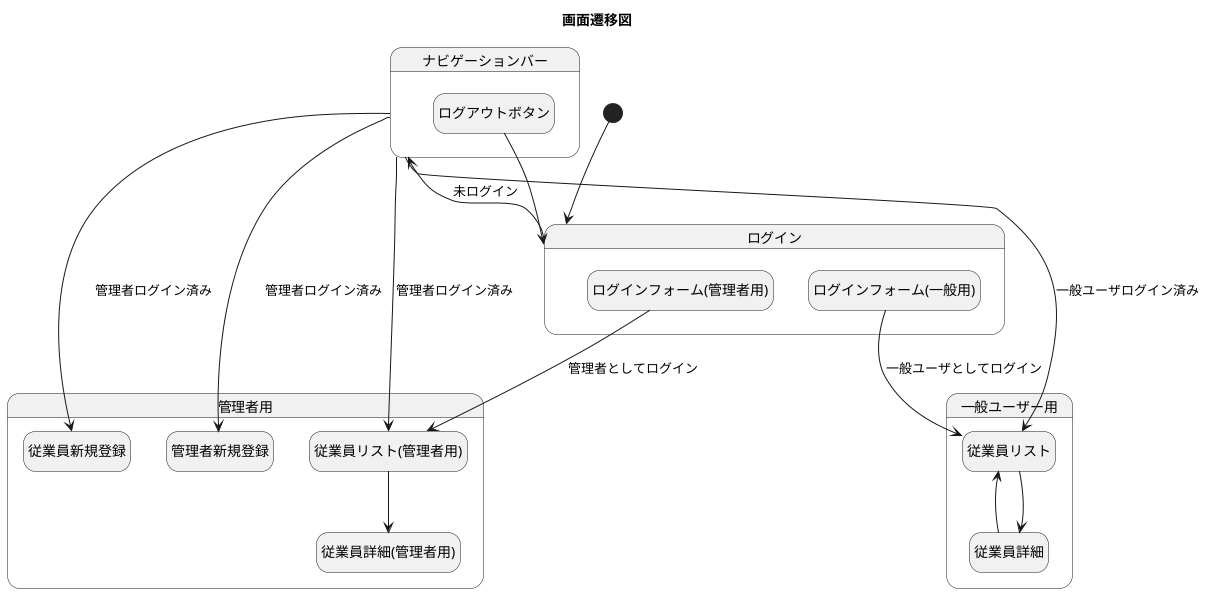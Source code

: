 @startuml 画面遷移図
title 画面遷移図
hide empty description
skinparam state {
  BackgroundColor<<MODAL>> orange
  BackgroundColor<<GLOBAL>> #cccccc
}
state "ナビゲーションバー" as nav {
  state "ログアウトボタン" as logout
}

state "ログイン" as login {
  state "ログインフォーム(一般用)" as loginEmpForm
  state "ログインフォーム(管理者用)" as loginAdm
}

state 一般ユーザー用 {
  state "従業員リスト" as listEmp
  state "従業員詳細" as detailEmp

}

state 管理者用 {
  state "従業員詳細(管理者用)" as empDetailAdm
  state "従業員リスト(管理者用)" as listEmpAdm
  state "従業員新規登録" as addEmp
  state "管理者新規登録" as addAdm
}

[*]          --> login
loginEmpForm --> listEmp: 一般ユーザとしてログイン
listEmp      --> detailEmp
listEmp      <-- detailEmp

loginAdm     --> listEmpAdm: 管理者としてログイン
listEmpAdm   --> empDetailAdm

nav          <-- login: 未ログイン
nav          --> listEmp: 一般ユーザログイン済み
nav          --> listEmpAdm: 管理者ログイン済み
nav          --> addAdm: 管理者ログイン済み
nav          --> addEmp: 管理者ログイン済み

logout --> login

@enduml

